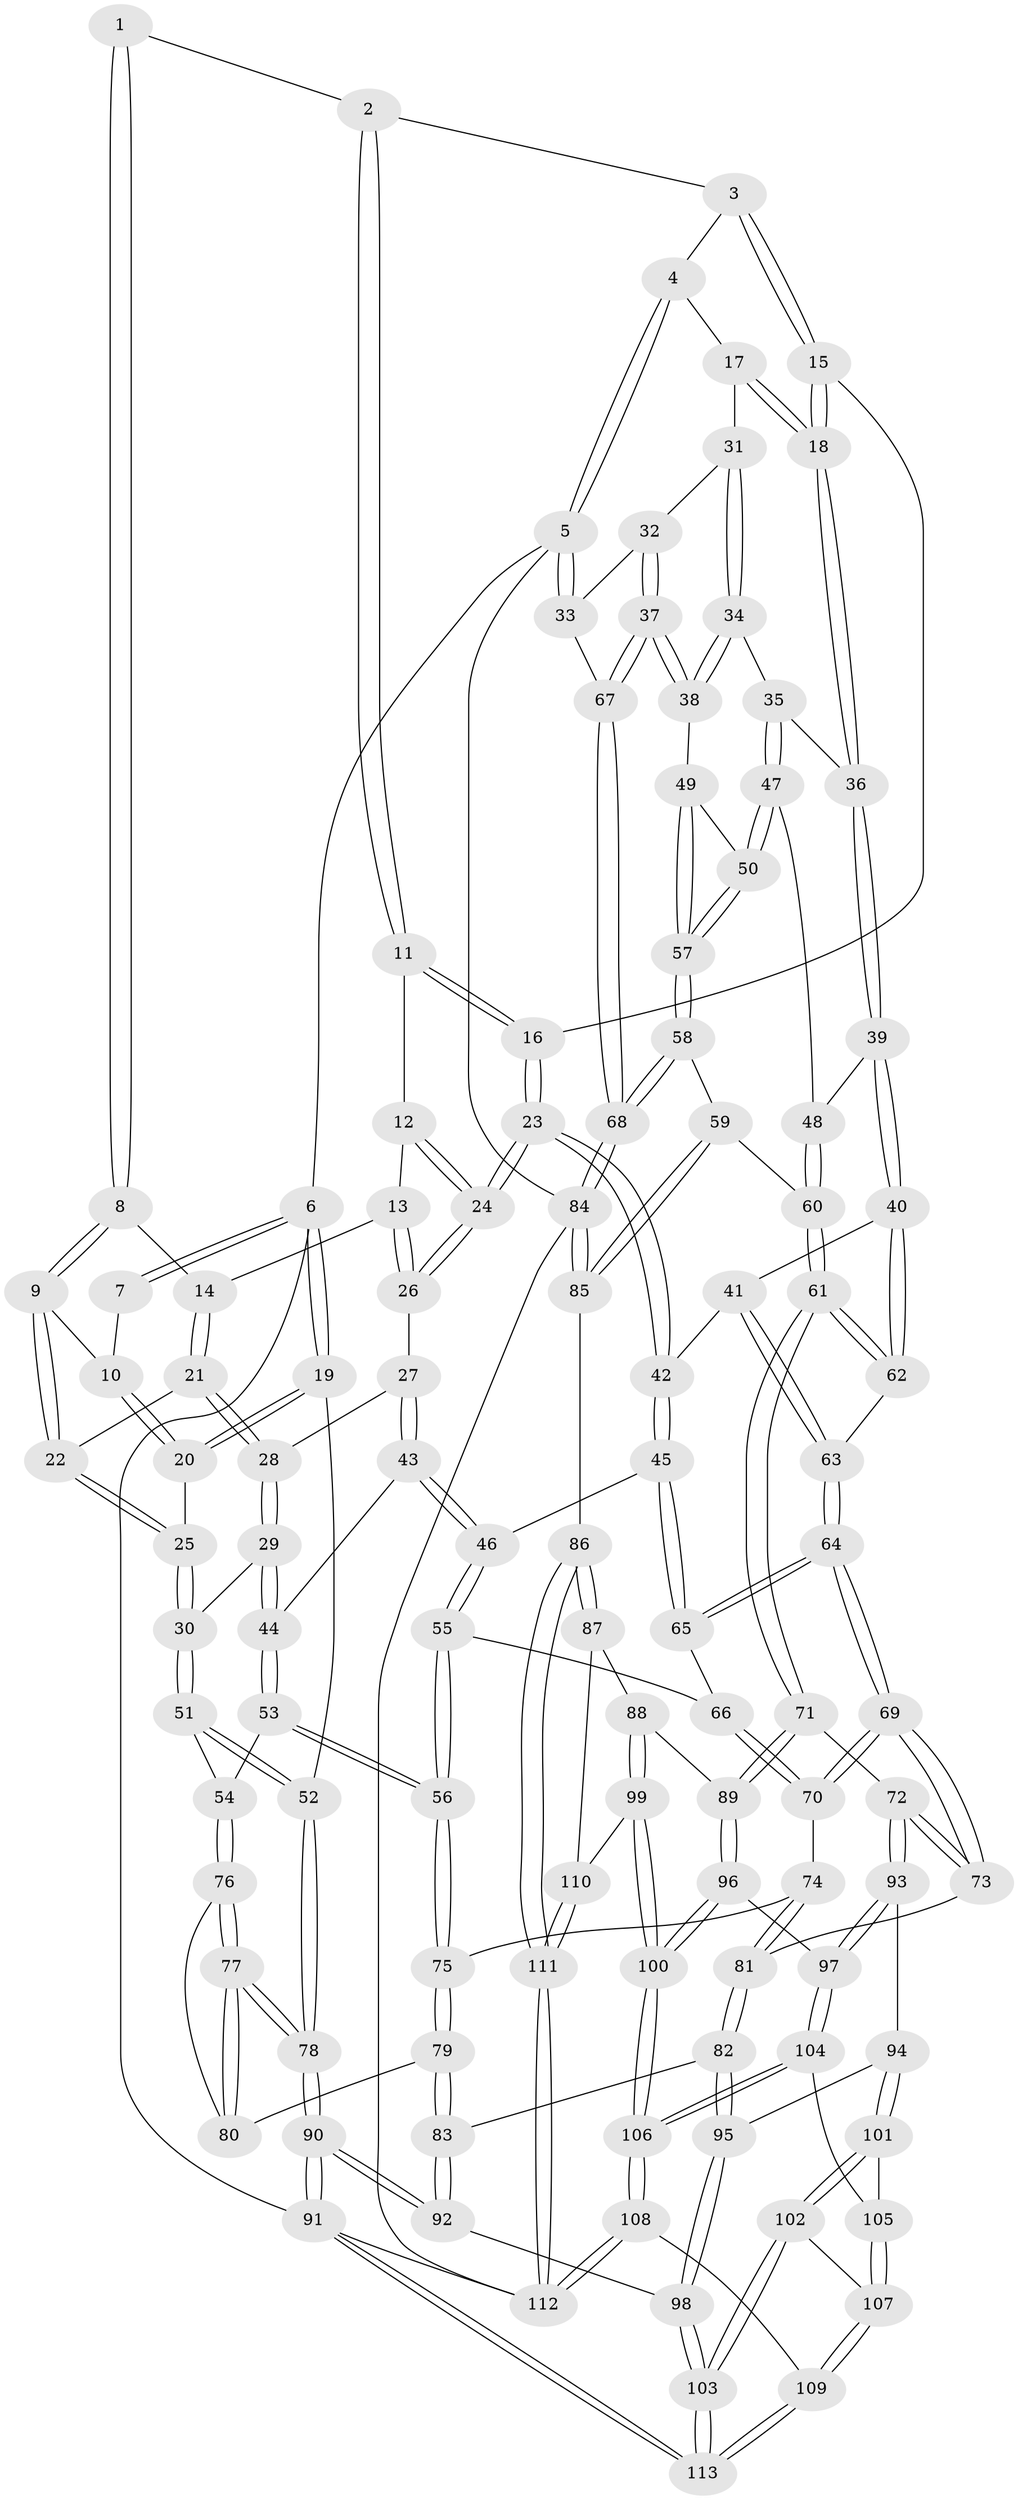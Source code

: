// coarse degree distribution, {3: 0.14084507042253522, 4: 0.5492957746478874, 6: 0.09859154929577464, 5: 0.19718309859154928, 8: 0.014084507042253521}
// Generated by graph-tools (version 1.1) at 2025/24/03/03/25 07:24:37]
// undirected, 113 vertices, 279 edges
graph export_dot {
graph [start="1"]
  node [color=gray90,style=filled];
  1 [pos="+0.30231282611516325+0"];
  2 [pos="+0.4168882868355062+0"];
  3 [pos="+0.6806864321598242+0"];
  4 [pos="+0.8195327949030303+0"];
  5 [pos="+1+0"];
  6 [pos="+0+0"];
  7 [pos="+0.14948307058359894+0"];
  8 [pos="+0.27348140681017635+0.02907660654622721"];
  9 [pos="+0.21183844726953444+0.08866694306233723"];
  10 [pos="+0.12816648117019905+0.0418650238167134"];
  11 [pos="+0.43869021827840654+0.03122100693424046"];
  12 [pos="+0.4295704802898295+0.04261059770651786"];
  13 [pos="+0.33670382489680195+0.09712581201249702"];
  14 [pos="+0.3177022878135006+0.0848048789468429"];
  15 [pos="+0.5966930663443284+0.11889384242265845"];
  16 [pos="+0.557729702528874+0.1282577746906714"];
  17 [pos="+0.8343219638705164+0.05794400059402905"];
  18 [pos="+0.6978395901513916+0.1726318599672924"];
  19 [pos="+0+0.1769804963237915"];
  20 [pos="+0.0281453675210522+0.15791855723619241"];
  21 [pos="+0.2263383107479522+0.1271059819708546"];
  22 [pos="+0.22194889380684082+0.12493253689396756"];
  23 [pos="+0.4693264704784412+0.26454877970653046"];
  24 [pos="+0.40761942687740893+0.21777079946699263"];
  25 [pos="+0.1283380772672089+0.2147650675797573"];
  26 [pos="+0.3262277278631081+0.19522547637628157"];
  27 [pos="+0.31408444447588263+0.19942719118042945"];
  28 [pos="+0.30748020090457157+0.19803148557092967"];
  29 [pos="+0.17585295155328914+0.2475412641026193"];
  30 [pos="+0.1303260352681375+0.21774679495747992"];
  31 [pos="+0.847336310408199+0.07168041543473588"];
  32 [pos="+0.8980019505299334+0.08652425960721251"];
  33 [pos="+1+0.037417699481787026"];
  34 [pos="+0.8841655018010612+0.20801753570419826"];
  35 [pos="+0.8425266615949688+0.25283236782678836"];
  36 [pos="+0.6988286771125319+0.1824185028026631"];
  37 [pos="+1+0.2989537809820856"];
  38 [pos="+1+0.29385387983083877"];
  39 [pos="+0.6847812858158789+0.274356548020698"];
  40 [pos="+0.6519214361737994+0.3224519483058225"];
  41 [pos="+0.5072981497293814+0.29613042443270166"];
  42 [pos="+0.471685510810831+0.27528446547941837"];
  43 [pos="+0.290760540130924+0.30025369638690186"];
  44 [pos="+0.1882153816402099+0.2738775937990542"];
  45 [pos="+0.4484573904713523+0.30361298564401984"];
  46 [pos="+0.29673133013565606+0.3192230141405129"];
  47 [pos="+0.8316185757711342+0.3018697236662952"];
  48 [pos="+0.8100692853254905+0.31014545956680595"];
  49 [pos="+0.9662217238036809+0.3260381814239619"];
  50 [pos="+0.8612222766077554+0.32420257486289145"];
  51 [pos="+0.06777252223795772+0.4038546782032363"];
  52 [pos="+0+0.4444186004638458"];
  53 [pos="+0.19037859437250204+0.42193781935019103"];
  54 [pos="+0.1831278533047659+0.4246362598389536"];
  55 [pos="+0.26724737186442815+0.42342613470439994"];
  56 [pos="+0.260247188558973+0.4281771872553354"];
  57 [pos="+0.8546781544332258+0.4551521242398398"];
  58 [pos="+0.8498788519497392+0.46752721800461033"];
  59 [pos="+0.7538421425514299+0.5129856437895257"];
  60 [pos="+0.7387955400662435+0.513479562673352"];
  61 [pos="+0.7325778446210207+0.5149846495490454"];
  62 [pos="+0.6753930162966533+0.4190913769854601"];
  63 [pos="+0.5321385965203554+0.42620424049318817"];
  64 [pos="+0.4811811919639653+0.4995093380701145"];
  65 [pos="+0.4447640767100145+0.3124875435665915"];
  66 [pos="+0.3647703922298759+0.41658380526251676"];
  67 [pos="+1+0.3053949984011517"];
  68 [pos="+1+0.5159391233219411"];
  69 [pos="+0.4708266359890567+0.5301656315174015"];
  70 [pos="+0.46990006722432226+0.5296155693484277"];
  71 [pos="+0.7195026820473907+0.5329551617828246"];
  72 [pos="+0.5092481901559459+0.6003193805868422"];
  73 [pos="+0.4995846800931904+0.5928825281791104"];
  74 [pos="+0.3233941484836309+0.5208526403681544"];
  75 [pos="+0.27800406405165434+0.4807091231724741"];
  76 [pos="+0.17700163413147538+0.45253397843828946"];
  77 [pos="+0+0.6381963719714866"];
  78 [pos="+0+0.6712973380486298"];
  79 [pos="+0.23154535703728255+0.635455669507898"];
  80 [pos="+0.15002322318913486+0.5944897985791081"];
  81 [pos="+0.3282911262522162+0.6347017168546232"];
  82 [pos="+0.2991001291915998+0.6545184799171105"];
  83 [pos="+0.2513264428094835+0.6591348608231535"];
  84 [pos="+1+0.7333944581289171"];
  85 [pos="+1+0.7497482347784622"];
  86 [pos="+1+0.7536123830545994"];
  87 [pos="+0.9889289404197579+0.7702912421754501"];
  88 [pos="+0.7591413312295716+0.7254783430745532"];
  89 [pos="+0.7452245456122731+0.7218893661533266"];
  90 [pos="+0+1"];
  91 [pos="+0+1"];
  92 [pos="+0.1865560169933761+0.832361158018109"];
  93 [pos="+0.5123732917778901+0.6759175690561589"];
  94 [pos="+0.43086538279758574+0.7698028637720682"];
  95 [pos="+0.3700050310559164+0.7453958957778258"];
  96 [pos="+0.6948155060698998+0.7765391395610654"];
  97 [pos="+0.6176445659432732+0.7854631883320624"];
  98 [pos="+0.2238218915052661+0.8436703514785854"];
  99 [pos="+0.8267485066466751+0.8889089546471746"];
  100 [pos="+0.7513529933002658+0.9085292753700108"];
  101 [pos="+0.4289317726087517+0.8158325132336495"];
  102 [pos="+0.35514023934083105+0.9022200199952092"];
  103 [pos="+0.3425046451907928+0.9099285296430919"];
  104 [pos="+0.598175767129828+0.822041271519682"];
  105 [pos="+0.5090365052311315+0.860373992355132"];
  106 [pos="+0.6437469713536772+1"];
  107 [pos="+0.5071303072881671+0.9405139818163513"];
  108 [pos="+0.6373020334147427+1"];
  109 [pos="+0.6344941253330695+1"];
  110 [pos="+0.8407119388194702+0.8865485812374262"];
  111 [pos="+0.8878941599041879+1"];
  112 [pos="+0.8451129323127585+1"];
  113 [pos="+0.36201484441694903+1"];
  1 -- 2;
  1 -- 8;
  1 -- 8;
  2 -- 3;
  2 -- 11;
  2 -- 11;
  3 -- 4;
  3 -- 15;
  3 -- 15;
  4 -- 5;
  4 -- 5;
  4 -- 17;
  5 -- 6;
  5 -- 33;
  5 -- 33;
  5 -- 84;
  6 -- 7;
  6 -- 7;
  6 -- 19;
  6 -- 19;
  6 -- 91;
  7 -- 10;
  8 -- 9;
  8 -- 9;
  8 -- 14;
  9 -- 10;
  9 -- 22;
  9 -- 22;
  10 -- 20;
  10 -- 20;
  11 -- 12;
  11 -- 16;
  11 -- 16;
  12 -- 13;
  12 -- 24;
  12 -- 24;
  13 -- 14;
  13 -- 26;
  13 -- 26;
  14 -- 21;
  14 -- 21;
  15 -- 16;
  15 -- 18;
  15 -- 18;
  16 -- 23;
  16 -- 23;
  17 -- 18;
  17 -- 18;
  17 -- 31;
  18 -- 36;
  18 -- 36;
  19 -- 20;
  19 -- 20;
  19 -- 52;
  20 -- 25;
  21 -- 22;
  21 -- 28;
  21 -- 28;
  22 -- 25;
  22 -- 25;
  23 -- 24;
  23 -- 24;
  23 -- 42;
  23 -- 42;
  24 -- 26;
  24 -- 26;
  25 -- 30;
  25 -- 30;
  26 -- 27;
  27 -- 28;
  27 -- 43;
  27 -- 43;
  28 -- 29;
  28 -- 29;
  29 -- 30;
  29 -- 44;
  29 -- 44;
  30 -- 51;
  30 -- 51;
  31 -- 32;
  31 -- 34;
  31 -- 34;
  32 -- 33;
  32 -- 37;
  32 -- 37;
  33 -- 67;
  34 -- 35;
  34 -- 38;
  34 -- 38;
  35 -- 36;
  35 -- 47;
  35 -- 47;
  36 -- 39;
  36 -- 39;
  37 -- 38;
  37 -- 38;
  37 -- 67;
  37 -- 67;
  38 -- 49;
  39 -- 40;
  39 -- 40;
  39 -- 48;
  40 -- 41;
  40 -- 62;
  40 -- 62;
  41 -- 42;
  41 -- 63;
  41 -- 63;
  42 -- 45;
  42 -- 45;
  43 -- 44;
  43 -- 46;
  43 -- 46;
  44 -- 53;
  44 -- 53;
  45 -- 46;
  45 -- 65;
  45 -- 65;
  46 -- 55;
  46 -- 55;
  47 -- 48;
  47 -- 50;
  47 -- 50;
  48 -- 60;
  48 -- 60;
  49 -- 50;
  49 -- 57;
  49 -- 57;
  50 -- 57;
  50 -- 57;
  51 -- 52;
  51 -- 52;
  51 -- 54;
  52 -- 78;
  52 -- 78;
  53 -- 54;
  53 -- 56;
  53 -- 56;
  54 -- 76;
  54 -- 76;
  55 -- 56;
  55 -- 56;
  55 -- 66;
  56 -- 75;
  56 -- 75;
  57 -- 58;
  57 -- 58;
  58 -- 59;
  58 -- 68;
  58 -- 68;
  59 -- 60;
  59 -- 85;
  59 -- 85;
  60 -- 61;
  60 -- 61;
  61 -- 62;
  61 -- 62;
  61 -- 71;
  61 -- 71;
  62 -- 63;
  63 -- 64;
  63 -- 64;
  64 -- 65;
  64 -- 65;
  64 -- 69;
  64 -- 69;
  65 -- 66;
  66 -- 70;
  66 -- 70;
  67 -- 68;
  67 -- 68;
  68 -- 84;
  68 -- 84;
  69 -- 70;
  69 -- 70;
  69 -- 73;
  69 -- 73;
  70 -- 74;
  71 -- 72;
  71 -- 89;
  71 -- 89;
  72 -- 73;
  72 -- 73;
  72 -- 93;
  72 -- 93;
  73 -- 81;
  74 -- 75;
  74 -- 81;
  74 -- 81;
  75 -- 79;
  75 -- 79;
  76 -- 77;
  76 -- 77;
  76 -- 80;
  77 -- 78;
  77 -- 78;
  77 -- 80;
  77 -- 80;
  78 -- 90;
  78 -- 90;
  79 -- 80;
  79 -- 83;
  79 -- 83;
  81 -- 82;
  81 -- 82;
  82 -- 83;
  82 -- 95;
  82 -- 95;
  83 -- 92;
  83 -- 92;
  84 -- 85;
  84 -- 85;
  84 -- 112;
  85 -- 86;
  86 -- 87;
  86 -- 87;
  86 -- 111;
  86 -- 111;
  87 -- 88;
  87 -- 110;
  88 -- 89;
  88 -- 99;
  88 -- 99;
  89 -- 96;
  89 -- 96;
  90 -- 91;
  90 -- 91;
  90 -- 92;
  90 -- 92;
  91 -- 113;
  91 -- 113;
  91 -- 112;
  92 -- 98;
  93 -- 94;
  93 -- 97;
  93 -- 97;
  94 -- 95;
  94 -- 101;
  94 -- 101;
  95 -- 98;
  95 -- 98;
  96 -- 97;
  96 -- 100;
  96 -- 100;
  97 -- 104;
  97 -- 104;
  98 -- 103;
  98 -- 103;
  99 -- 100;
  99 -- 100;
  99 -- 110;
  100 -- 106;
  100 -- 106;
  101 -- 102;
  101 -- 102;
  101 -- 105;
  102 -- 103;
  102 -- 103;
  102 -- 107;
  103 -- 113;
  103 -- 113;
  104 -- 105;
  104 -- 106;
  104 -- 106;
  105 -- 107;
  105 -- 107;
  106 -- 108;
  106 -- 108;
  107 -- 109;
  107 -- 109;
  108 -- 109;
  108 -- 112;
  108 -- 112;
  109 -- 113;
  109 -- 113;
  110 -- 111;
  110 -- 111;
  111 -- 112;
  111 -- 112;
}
